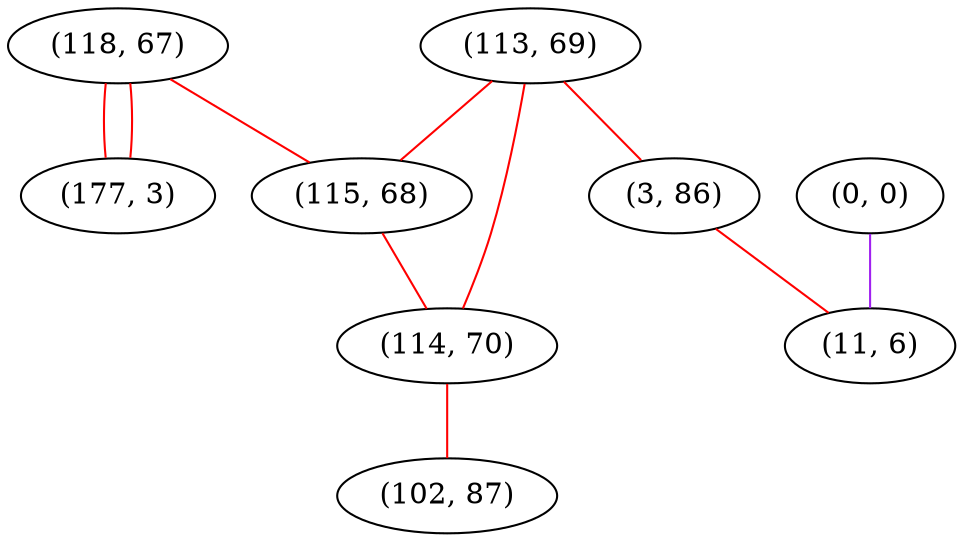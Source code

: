 graph "" {
"(118, 67)";
"(113, 69)";
"(0, 0)";
"(3, 86)";
"(115, 68)";
"(177, 3)";
"(114, 70)";
"(102, 87)";
"(11, 6)";
"(118, 67)" -- "(177, 3)"  [color=red, key=0, weight=1];
"(118, 67)" -- "(177, 3)"  [color=red, key=1, weight=1];
"(118, 67)" -- "(115, 68)"  [color=red, key=0, weight=1];
"(113, 69)" -- "(114, 70)"  [color=red, key=0, weight=1];
"(113, 69)" -- "(115, 68)"  [color=red, key=0, weight=1];
"(113, 69)" -- "(3, 86)"  [color=red, key=0, weight=1];
"(0, 0)" -- "(11, 6)"  [color=purple, key=0, weight=4];
"(3, 86)" -- "(11, 6)"  [color=red, key=0, weight=1];
"(115, 68)" -- "(114, 70)"  [color=red, key=0, weight=1];
"(114, 70)" -- "(102, 87)"  [color=red, key=0, weight=1];
}
